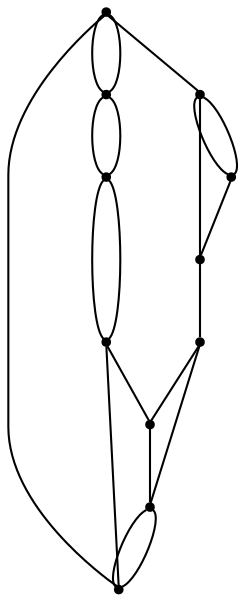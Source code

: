 graph {
  node [shape=point,comment="{\"directed\":false,\"doi\":\"10.1007/978-3-031-49275-4_1\",\"figure\":\"6\"}"]

  v0 [pos="1027.817875478667,1196.2645523962929"]
  v1 [pos="1202.287420151562,877.9012135468389"]
  v2 [pos="1134.364052842357,839.5497283860772"]
  v3 [pos="1081.1430907659199,821.163744274374"]
  v4 [pos="842.6300260896575,812.0414616724008"]
  v5 [pos="1006.7728435226218,806.7324025687905"]
  v6 [pos="897.0137023837009,804.7695793472813"]
  v7 [pos="735.0212544720265,1159.730147589874"]
  v8 [pos="783.7331618495054,826.9395366436926"]
  v9 [pos="719.9063511736525,853.8310032650843"]
  v10 [pos="621.5406647757534,947.9906879510278"]

  v0 -- v7 [id="-1",pos="1027.817875478667,1196.2645523962929 1000.5488989543524,1200.663382530704 971.7733049797876,1202.99059843356 942.0917224549977,1202.99059843356 863.8058105079758,1202.99059843356 791.8224533029168,1186.8012339338588 735.0212544720265,1159.730147589874"]
  v7 -- v10 [id="-2",pos="735.0212544720265,1159.730147589874 621.5406647757534,947.9906879510278 621.5406647757534,947.9906879510278 621.5406647757534,947.9906879510278"]
  v0 -- v5 [id="-3",pos="1027.817875478667,1196.2645523962929 1006.7728435226218,806.7324025687905 1006.7728435226218,806.7324025687905 1006.7728435226218,806.7324025687905"]
  v0 -- v1 [id="-4",pos="1027.817875478667,1196.2645523962929 1202.287420151562,877.9012135468389 1202.287420151562,877.9012135468389 1202.287420151562,877.9012135468389"]
  v10 -- v7 [id="-5",pos="621.5406647757534,947.9906879510278 613.1482292584508,965.463862114845 608.7052790750139,983.9012341436448 608.7052790750139,1002.9613111034702 608.7052790750139,1066.464512817586 658.024293387447,1123.0554140468948 735.0212544720265,1159.730147589874"]
  v10 -- v9 [id="-6",pos="621.5406647757534,947.9906879510278 638.9487957641466,911.1721954536613 673.6011723436767,878.6806203378011 719.9063511736525,853.8310032650843"]
  v8 -- v4 [id="-7",pos="783.7331618495054,826.9395366436926 802.3380440924775,820.8557773205378 822.0461583803694,815.8409291011437 842.6300260896575,812.0414616724008"]
  v4 -- v6 [id="-8",pos="842.6300260896575,812.0414616724008 860.1643017099436,808.700304637521 878.3422702166648,806.2591476038169 897.0137023837009,804.7695793472813"]
  v6 -- v5 [id="-9",pos="897.0137023837009,804.7695793472813 911.7536566206538,803.5493920260385 926.80249338258,802.9318965981035 942.0917224549977,802.9318965981037 964.2343641915887,802.9318965981038 985.8728005532884,804.2270506775466 1006.7728435226218,806.7324025687905"]
  v0 -- v1 [id="-10",pos="1027.817875478667,1196.2645523962929 1170.4609439457965,1173.573912490962 1275.4782294233992,1095.6269511330374 1275.4782294233992,1002.9613111034702 1275.4782294233992,955.6445603238358 1248.0970496066,912.1654371838177 1202.287420151562,877.9012135468389"]
  v1 -- v2 [id="-11",pos="1202.287420151562,877.9012135468389 1185.6679830962469,893.2534314314395 1159.7471820363796,892.2241383289848 1144.394775997904,875.6008671408096 1135.439237603002,865.9036251126057 1131.7051985389458,852.4807833517266 1134.364052842357,839.5497283860772"]
  v8 -- v6 [id="-12",pos="783.7331618495054,826.9395366436926 791.1218180439133,835.1282255389727 800.410814101223,841.3791447422655 810.7832932076873,845.1338676133188 845.743060666476,857.7982360236031 884.3491787613157,839.7289183510316 897.0137023837009,804.7695793472813"]
  v2 -- v3 [id="-13",pos="1134.364052842357,839.5497283860772 1128.0088038181666,853.8059497355626 1111.3019644827257,860.2069357654318 1097.0455684116912,853.8518600104729 1084.510256454068,848.2635239990982 1077.8049849846595,834.4739723276825 1081.1430907659199,821.163744274374"]
  v3 -- v4 [id="-14",pos="1081.1430907659199,821.163744274374 1011.2819618099979,880.3599567600726 907.7696832373013,876.4051871786762 842.6300260896575,812.0414616724008"]
  v5 -- v6 [id="-15",pos="1006.7728435226218,806.7324025687905 975.6762632042339,835.8741721248068 927.047720242357,835.0032122419179 897.0137023837009,804.7695793472813"]
  v2 -- v1 [id="-16",pos="1134.364052842357,839.5497283860772 1159.9453315626793,850.3889641284984 1182.8059969232231,863.3137705536028 1202.287420151562,877.9012135468389"]
  v3 -- v2 [id="-17",pos="1081.1430907659199,821.163744274374 1099.9702882637646,826.302674596052 1117.769126645946,832.4839032902636 1134.364052842357,839.5497283860772"]
  v5 -- v3 [id="-18",pos="1006.7728435226218,806.7324025687905 1032.831054964932,809.76941758576 1057.7675766308853,814.6575521030228 1081.1430907659199,821.163744274374"]
  v7 -- v9 [id="-19",pos="735.0212544720265,1159.730147589874 719.9063511736525,853.8310032650843 719.9063511736525,853.8310032650843 719.9063511736525,853.8310032650843"]
  v9 -- v8 [id="-20",pos="719.9063511736525,853.8310032650843 739.2585062424223,843.4387958782928 760.6621253159267,834.3818116364762 783.7331618495054,826.9395366436926"]
}